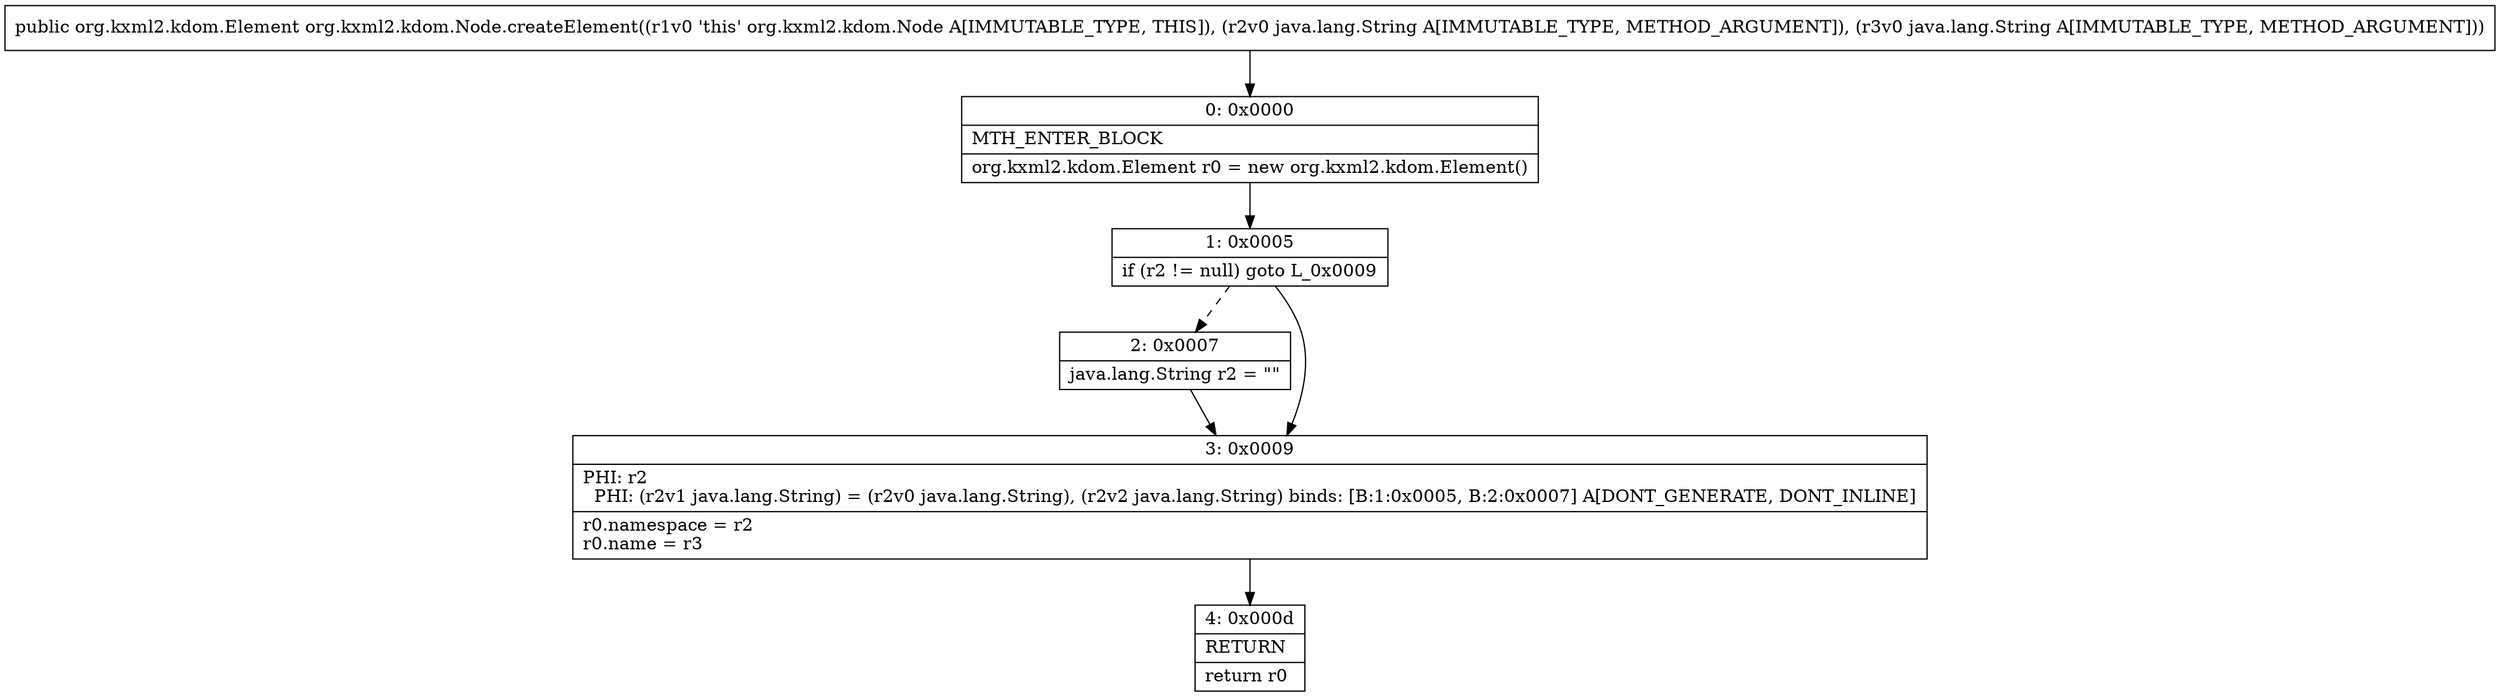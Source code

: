 digraph "CFG fororg.kxml2.kdom.Node.createElement(Ljava\/lang\/String;Ljava\/lang\/String;)Lorg\/kxml2\/kdom\/Element;" {
Node_0 [shape=record,label="{0\:\ 0x0000|MTH_ENTER_BLOCK\l|org.kxml2.kdom.Element r0 = new org.kxml2.kdom.Element()\l}"];
Node_1 [shape=record,label="{1\:\ 0x0005|if (r2 != null) goto L_0x0009\l}"];
Node_2 [shape=record,label="{2\:\ 0x0007|java.lang.String r2 = \"\"\l}"];
Node_3 [shape=record,label="{3\:\ 0x0009|PHI: r2 \l  PHI: (r2v1 java.lang.String) = (r2v0 java.lang.String), (r2v2 java.lang.String) binds: [B:1:0x0005, B:2:0x0007] A[DONT_GENERATE, DONT_INLINE]\l|r0.namespace = r2\lr0.name = r3\l}"];
Node_4 [shape=record,label="{4\:\ 0x000d|RETURN\l|return r0\l}"];
MethodNode[shape=record,label="{public org.kxml2.kdom.Element org.kxml2.kdom.Node.createElement((r1v0 'this' org.kxml2.kdom.Node A[IMMUTABLE_TYPE, THIS]), (r2v0 java.lang.String A[IMMUTABLE_TYPE, METHOD_ARGUMENT]), (r3v0 java.lang.String A[IMMUTABLE_TYPE, METHOD_ARGUMENT])) }"];
MethodNode -> Node_0;
Node_0 -> Node_1;
Node_1 -> Node_2[style=dashed];
Node_1 -> Node_3;
Node_2 -> Node_3;
Node_3 -> Node_4;
}

